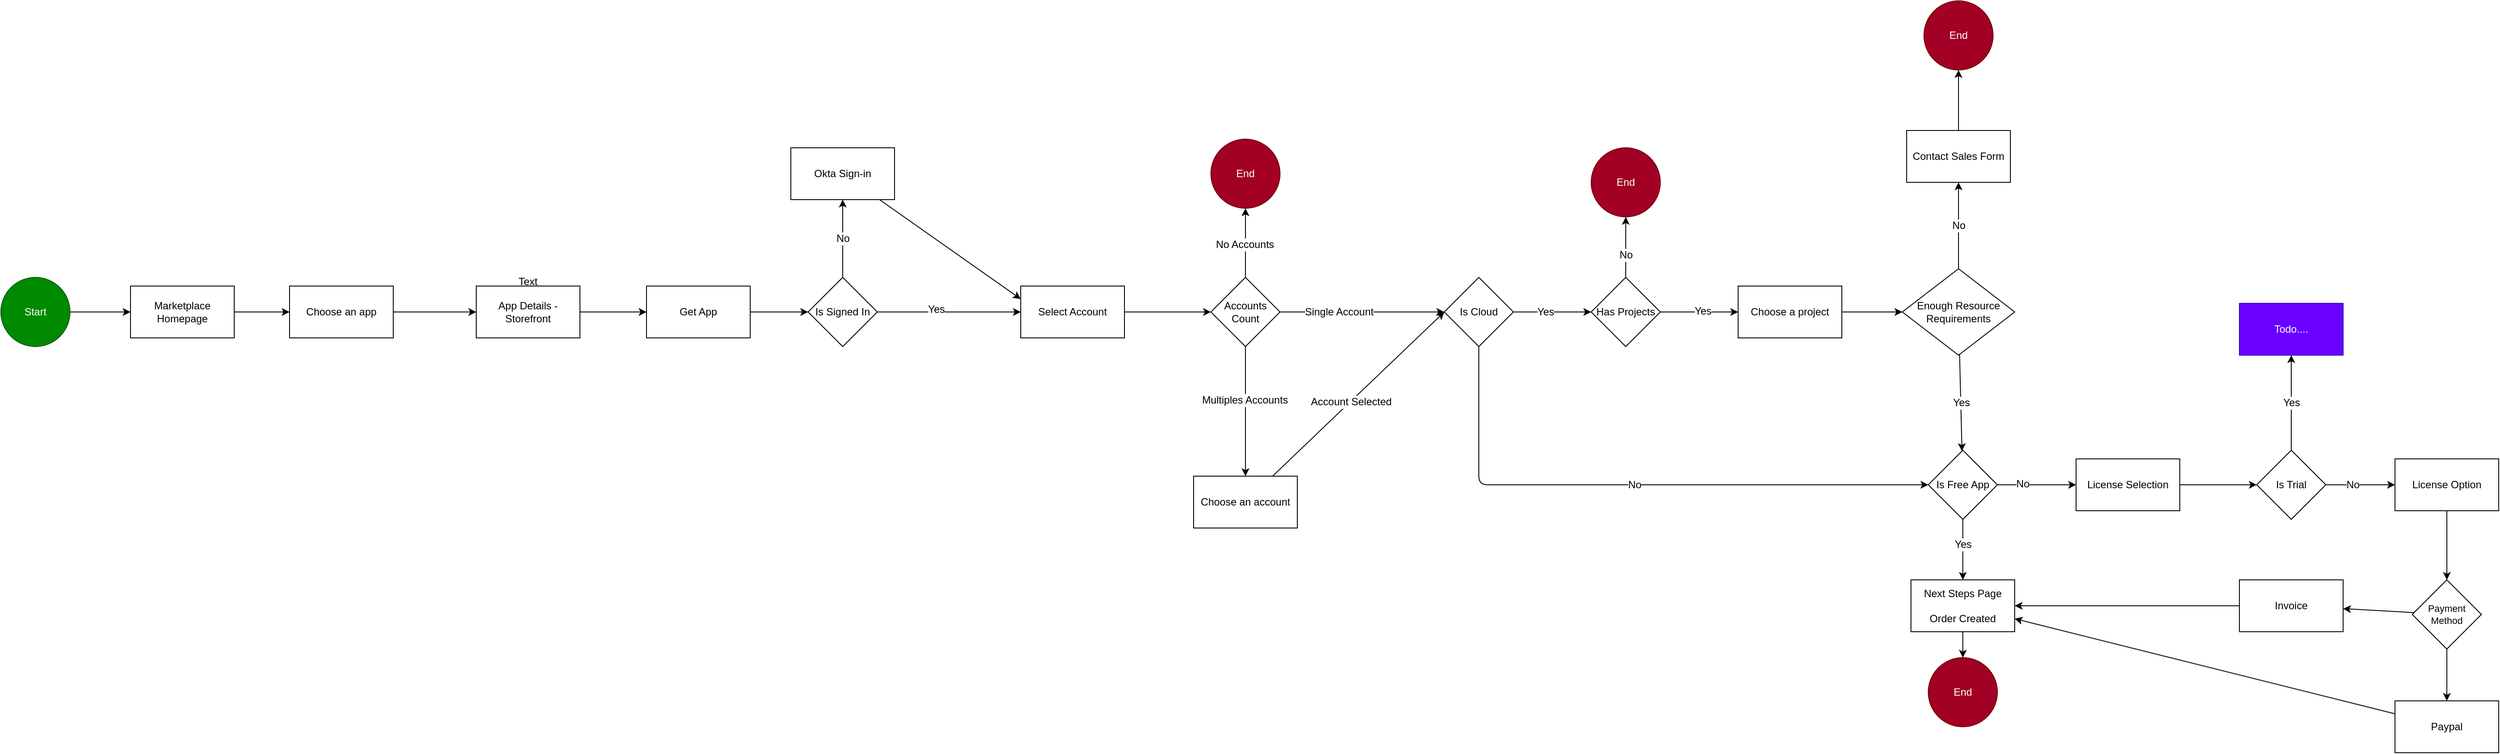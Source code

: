 <mxfile>
    <diagram id="vMPgb5gQYZj_BzsvuafU" name="Página-1">
        <mxGraphModel dx="1358" dy="1813" grid="1" gridSize="10" guides="1" tooltips="1" connect="1" arrows="1" fold="1" page="1" pageScale="1" pageWidth="827" pageHeight="1169" math="0" shadow="0">
            <root>
                <mxCell id="0"/>
                <mxCell id="1" parent="0"/>
                <mxCell id="28" style="edgeStyle=none;html=1;entryX=0;entryY=0.5;entryDx=0;entryDy=0;fontSize=12;" parent="1" source="23" target="27" edge="1">
                    <mxGeometry relative="1" as="geometry"/>
                </mxCell>
                <mxCell id="23" value="Start" style="ellipse;whiteSpace=wrap;html=1;fillColor=#008a00;fontColor=#ffffff;strokeColor=#005700;fontSize=12;" parent="1" vertex="1">
                    <mxGeometry x="80" y="230" width="80" height="80" as="geometry"/>
                </mxCell>
                <mxCell id="40" value="" style="edgeStyle=none;html=1;fontSize=12;" parent="1" source="27" target="37" edge="1">
                    <mxGeometry relative="1" as="geometry"/>
                </mxCell>
                <mxCell id="27" value="Marketplace Homepage" style="whiteSpace=wrap;html=1;fontSize=12;" parent="1" vertex="1">
                    <mxGeometry x="230" y="240" width="120" height="60" as="geometry"/>
                </mxCell>
                <mxCell id="39" value="" style="edgeStyle=none;html=1;fontSize=12;" parent="1" source="37" target="38" edge="1">
                    <mxGeometry relative="1" as="geometry"/>
                </mxCell>
                <mxCell id="37" value="Choose an app" style="whiteSpace=wrap;html=1;fontSize=12;" parent="1" vertex="1">
                    <mxGeometry x="414" y="240" width="120" height="60" as="geometry"/>
                </mxCell>
                <mxCell id="47" value="" style="edgeStyle=none;html=1;entryX=0;entryY=0.5;entryDx=0;entryDy=0;fontSize=12;" parent="1" source="38" target="41" edge="1">
                    <mxGeometry relative="1" as="geometry">
                        <mxPoint x="760" y="350" as="targetPoint"/>
                    </mxGeometry>
                </mxCell>
                <mxCell id="38" value="App Details - Storefront" style="whiteSpace=wrap;html=1;fontSize=12;" parent="1" vertex="1">
                    <mxGeometry x="630" y="240" width="120" height="60" as="geometry"/>
                </mxCell>
                <mxCell id="55" value="" style="edgeStyle=none;html=1;fontSize=12;" parent="1" source="41" target="46" edge="1">
                    <mxGeometry relative="1" as="geometry"/>
                </mxCell>
                <mxCell id="41" value="Get App" style="whiteSpace=wrap;html=1;fontSize=12;" parent="1" vertex="1">
                    <mxGeometry x="827" y="240" width="120" height="60" as="geometry"/>
                </mxCell>
                <mxCell id="49" value="No" style="edgeStyle=none;html=1;fontSize=12;" parent="1" source="46" target="48" edge="1">
                    <mxGeometry relative="1" as="geometry"/>
                </mxCell>
                <mxCell id="54" style="edgeStyle=none;html=1;exitX=1;exitY=0.5;exitDx=0;exitDy=0;entryX=0;entryY=0.5;entryDx=0;entryDy=0;fontSize=12;" parent="1" source="46" target="57" edge="1">
                    <mxGeometry relative="1" as="geometry">
                        <mxPoint x="1234" y="270" as="targetPoint"/>
                    </mxGeometry>
                </mxCell>
                <mxCell id="56" value="Yes" style="edgeLabel;html=1;align=center;verticalAlign=middle;resizable=0;points=[];fontSize=12;" parent="54" vertex="1" connectable="0">
                    <mxGeometry x="-0.189" y="3" relative="1" as="geometry">
                        <mxPoint as="offset"/>
                    </mxGeometry>
                </mxCell>
                <mxCell id="46" value="Is Signed In" style="rhombus;whiteSpace=wrap;html=1;fontSize=12;" parent="1" vertex="1">
                    <mxGeometry x="1014" y="230" width="80" height="80" as="geometry"/>
                </mxCell>
                <mxCell id="50" style="edgeStyle=none;html=1;entryX=0;entryY=0.25;entryDx=0;entryDy=0;fontSize=12;" parent="1" source="48" target="57" edge="1">
                    <mxGeometry relative="1" as="geometry">
                        <mxPoint x="1250" y="254" as="targetPoint"/>
                    </mxGeometry>
                </mxCell>
                <mxCell id="48" value="Okta Sign-in" style="whiteSpace=wrap;html=1;fontSize=12;" parent="1" vertex="1">
                    <mxGeometry x="994" y="80" width="120" height="60" as="geometry"/>
                </mxCell>
                <mxCell id="63" value="" style="edgeStyle=none;html=1;fontSize=12;" parent="1" source="57" target="62" edge="1">
                    <mxGeometry relative="1" as="geometry"/>
                </mxCell>
                <mxCell id="57" value="Select Account" style="whiteSpace=wrap;html=1;fontSize=12;" parent="1" vertex="1">
                    <mxGeometry x="1260" y="240" width="120" height="60" as="geometry"/>
                </mxCell>
                <mxCell id="65" value="" style="edgeStyle=none;html=1;fontSize=12;" parent="1" source="62" target="64" edge="1">
                    <mxGeometry relative="1" as="geometry"/>
                </mxCell>
                <mxCell id="66" value="Multiples Accounts" style="edgeLabel;html=1;align=center;verticalAlign=middle;resizable=0;points=[];fontSize=12;" parent="65" vertex="1" connectable="0">
                    <mxGeometry x="-0.178" y="-1" relative="1" as="geometry">
                        <mxPoint as="offset"/>
                    </mxGeometry>
                </mxCell>
                <mxCell id="69" value="" style="edgeStyle=none;html=1;fontSize=12;" parent="1" source="62" target="68" edge="1">
                    <mxGeometry relative="1" as="geometry"/>
                </mxCell>
                <mxCell id="70" value="No Accounts" style="edgeLabel;html=1;align=center;verticalAlign=middle;resizable=0;points=[];fontSize=12;" parent="69" vertex="1" connectable="0">
                    <mxGeometry x="-0.053" y="1" relative="1" as="geometry">
                        <mxPoint as="offset"/>
                    </mxGeometry>
                </mxCell>
                <mxCell id="72" value="" style="edgeStyle=none;html=1;entryX=0;entryY=0.5;entryDx=0;entryDy=0;fontSize=12;" parent="1" source="62" target="76" edge="1">
                    <mxGeometry relative="1" as="geometry">
                        <mxPoint x="1720" y="270" as="targetPoint"/>
                    </mxGeometry>
                </mxCell>
                <mxCell id="73" value="Single Account" style="edgeLabel;html=1;align=center;verticalAlign=middle;resizable=0;points=[];fontSize=12;" parent="72" vertex="1" connectable="0">
                    <mxGeometry x="-0.283" relative="1" as="geometry">
                        <mxPoint as="offset"/>
                    </mxGeometry>
                </mxCell>
                <mxCell id="62" value="Accounts Count" style="rhombus;whiteSpace=wrap;html=1;fontSize=12;" parent="1" vertex="1">
                    <mxGeometry x="1480" y="230" width="80" height="80" as="geometry"/>
                </mxCell>
                <mxCell id="74" style="edgeStyle=none;html=1;entryX=0;entryY=0.5;entryDx=0;entryDy=0;fontSize=12;" parent="1" source="64" target="76" edge="1">
                    <mxGeometry relative="1" as="geometry">
                        <mxPoint x="1720" y="300" as="targetPoint"/>
                    </mxGeometry>
                </mxCell>
                <mxCell id="75" value="Account Selected" style="edgeLabel;html=1;align=center;verticalAlign=middle;resizable=0;points=[];fontSize=12;" parent="74" vertex="1" connectable="0">
                    <mxGeometry x="-0.087" relative="1" as="geometry">
                        <mxPoint as="offset"/>
                    </mxGeometry>
                </mxCell>
                <mxCell id="64" value="Choose an account" style="whiteSpace=wrap;html=1;fontSize=12;" parent="1" vertex="1">
                    <mxGeometry x="1460" y="460" width="120" height="60" as="geometry"/>
                </mxCell>
                <mxCell id="68" value="End" style="ellipse;whiteSpace=wrap;html=1;fillColor=#a20025;fontColor=#ffffff;strokeColor=#6F0000;fontSize=12;" parent="1" vertex="1">
                    <mxGeometry x="1480" y="70" width="80" height="80" as="geometry"/>
                </mxCell>
                <mxCell id="78" value="" style="edgeStyle=none;html=1;fontFamily=Helvetica;fontSize=12;fontColor=default;" parent="1" target="80" edge="1">
                    <mxGeometry relative="1" as="geometry">
                        <mxPoint x="1810" y="270" as="sourcePoint"/>
                        <mxPoint x="1890" y="270" as="targetPoint"/>
                    </mxGeometry>
                </mxCell>
                <mxCell id="79" value="Yes" style="edgeLabel;html=1;align=center;verticalAlign=middle;resizable=0;points=[];fontSize=12;fontFamily=Helvetica;fontColor=default;" parent="78" vertex="1" connectable="0">
                    <mxGeometry x="-0.273" y="-2" relative="1" as="geometry">
                        <mxPoint x="17" y="-2" as="offset"/>
                    </mxGeometry>
                </mxCell>
                <mxCell id="82" value="" style="edgeStyle=none;html=1;fontFamily=Helvetica;fontSize=12;fontColor=default;exitX=0.5;exitY=0;exitDx=0;exitDy=0;" parent="1" source="80" target="81" edge="1">
                    <mxGeometry relative="1" as="geometry"/>
                </mxCell>
                <mxCell id="83" value="No" style="edgeLabel;html=1;align=center;verticalAlign=middle;resizable=0;points=[];fontSize=12;fontFamily=Helvetica;fontColor=default;" parent="82" vertex="1" connectable="0">
                    <mxGeometry x="-0.241" relative="1" as="geometry">
                        <mxPoint as="offset"/>
                    </mxGeometry>
                </mxCell>
                <mxCell id="107" value="No" style="edgeStyle=none;html=1;entryX=0;entryY=0.5;entryDx=0;entryDy=0;fontFamily=Helvetica;fontSize=12;fontColor=default;" parent="1" source="76" target="97" edge="1">
                    <mxGeometry relative="1" as="geometry">
                        <Array as="points">
                            <mxPoint x="1790" y="470"/>
                        </Array>
                    </mxGeometry>
                </mxCell>
                <mxCell id="76" value="Is Cloud" style="rhombus;whiteSpace=wrap;html=1;strokeColor=default;fontFamily=Helvetica;fontSize=12;fontColor=default;fillColor=default;" parent="1" vertex="1">
                    <mxGeometry x="1750" y="230" width="80" height="80" as="geometry"/>
                </mxCell>
                <mxCell id="85" value="" style="edgeStyle=none;html=1;fontFamily=Helvetica;fontSize=12;fontColor=default;entryX=0;entryY=0.5;entryDx=0;entryDy=0;" parent="1" source="80" target="87" edge="1">
                    <mxGeometry relative="1" as="geometry">
                        <mxPoint x="2050" y="270" as="targetPoint"/>
                    </mxGeometry>
                </mxCell>
                <mxCell id="86" value="Yes" style="edgeLabel;html=1;align=center;verticalAlign=middle;resizable=0;points=[];fontSize=12;fontFamily=Helvetica;fontColor=default;" parent="85" vertex="1" connectable="0">
                    <mxGeometry x="0.091" y="1" relative="1" as="geometry">
                        <mxPoint as="offset"/>
                    </mxGeometry>
                </mxCell>
                <mxCell id="80" value="Has Projects" style="rhombus;whiteSpace=wrap;html=1;strokeColor=default;fontFamily=Helvetica;fontSize=12;fontColor=default;fillColor=default;" parent="1" vertex="1">
                    <mxGeometry x="1920" y="230" width="80" height="80" as="geometry"/>
                </mxCell>
                <mxCell id="81" value="End" style="ellipse;whiteSpace=wrap;html=1;fillColor=#a20025;fontColor=#ffffff;strokeColor=#6F0000;fontSize=12;" parent="1" vertex="1">
                    <mxGeometry x="1920" y="80" width="80" height="80" as="geometry"/>
                </mxCell>
                <mxCell id="89" value="" style="edgeStyle=none;html=1;fontFamily=Helvetica;fontSize=12;fontColor=default;" parent="1" source="87" target="88" edge="1">
                    <mxGeometry relative="1" as="geometry"/>
                </mxCell>
                <mxCell id="87" value="Choose a project" style="whiteSpace=wrap;html=1;strokeColor=default;fontFamily=Helvetica;fontSize=12;fontColor=default;fillColor=default;" parent="1" vertex="1">
                    <mxGeometry x="2090" y="240" width="120" height="60" as="geometry"/>
                </mxCell>
                <mxCell id="91" value="No" style="edgeStyle=none;html=1;fontFamily=Helvetica;fontSize=12;fontColor=default;" parent="1" source="88" target="90" edge="1">
                    <mxGeometry relative="1" as="geometry"/>
                </mxCell>
                <mxCell id="95" value="Yes" style="edgeStyle=none;html=1;fontFamily=Helvetica;fontSize=12;fontColor=default;" parent="1" source="88" target="97" edge="1">
                    <mxGeometry relative="1" as="geometry">
                        <mxPoint x="2495" y="270" as="targetPoint"/>
                    </mxGeometry>
                </mxCell>
                <mxCell id="88" value="&lt;font style=&quot;font-size: 12px;&quot;&gt;Enough Resource Requirements&lt;/font&gt;" style="rhombus;whiteSpace=wrap;html=1;fontSize=12;" parent="1" vertex="1">
                    <mxGeometry x="2280" y="220" width="130" height="100" as="geometry"/>
                </mxCell>
                <mxCell id="93" value="" style="edgeStyle=none;html=1;fontFamily=Helvetica;fontSize=12;fontColor=default;" parent="1" source="90" target="92" edge="1">
                    <mxGeometry relative="1" as="geometry"/>
                </mxCell>
                <mxCell id="90" value="Contact Sales Form" style="whiteSpace=wrap;html=1;fontSize=12;" parent="1" vertex="1">
                    <mxGeometry x="2285" y="60" width="120" height="60" as="geometry"/>
                </mxCell>
                <mxCell id="92" value="End" style="ellipse;whiteSpace=wrap;html=1;fillColor=#a20025;fontColor=#ffffff;strokeColor=#6F0000;fontSize=12;" parent="1" vertex="1">
                    <mxGeometry x="2305" y="-90" width="80" height="80" as="geometry"/>
                </mxCell>
                <mxCell id="99" value="" style="edgeStyle=none;html=1;fontFamily=Helvetica;fontSize=12;fontColor=default;entryX=0.5;entryY=0;entryDx=0;entryDy=0;" parent="1" source="97" target="101" edge="1">
                    <mxGeometry relative="1" as="geometry">
                        <mxPoint x="2640" y="270" as="targetPoint"/>
                    </mxGeometry>
                </mxCell>
                <mxCell id="103" value="Yes" style="edgeLabel;html=1;align=center;verticalAlign=middle;resizable=0;points=[];fontSize=12;fontFamily=Helvetica;fontColor=default;" parent="99" vertex="1" connectable="0">
                    <mxGeometry x="-0.169" relative="1" as="geometry">
                        <mxPoint as="offset"/>
                    </mxGeometry>
                </mxCell>
                <mxCell id="109" value="" style="edgeStyle=none;html=1;fontFamily=Helvetica;fontSize=12;fontColor=default;" parent="1" source="97" target="108" edge="1">
                    <mxGeometry relative="1" as="geometry"/>
                </mxCell>
                <mxCell id="110" value="No" style="edgeLabel;html=1;align=center;verticalAlign=middle;resizable=0;points=[];fontSize=12;fontFamily=Helvetica;fontColor=default;" parent="109" vertex="1" connectable="0">
                    <mxGeometry x="-0.379" y="1" relative="1" as="geometry">
                        <mxPoint as="offset"/>
                    </mxGeometry>
                </mxCell>
                <mxCell id="97" value="Is Free App" style="rhombus;whiteSpace=wrap;html=1;strokeColor=default;fontFamily=Helvetica;fontSize=12;fontColor=default;fillColor=default;" parent="1" vertex="1">
                    <mxGeometry x="2310" y="430" width="80" height="80" as="geometry"/>
                </mxCell>
                <mxCell id="100" value="End" style="ellipse;whiteSpace=wrap;html=1;strokeColor=#6F0000;fontFamily=Helvetica;fontSize=12;fontColor=#ffffff;fillColor=#a20025;" parent="1" vertex="1">
                    <mxGeometry x="2310" y="670" width="80" height="80" as="geometry"/>
                </mxCell>
                <mxCell id="102" value="" style="edgeStyle=none;html=1;fontFamily=Helvetica;fontSize=12;fontColor=default;" parent="1" source="101" target="100" edge="1">
                    <mxGeometry relative="1" as="geometry"/>
                </mxCell>
                <mxCell id="101" value="Next Steps Page&lt;br style=&quot;font-size: 12px;&quot;&gt;&lt;br style=&quot;font-size: 12px;&quot;&gt;Order Created" style="whiteSpace=wrap;html=1;strokeColor=default;fontFamily=Helvetica;fontSize=12;fontColor=default;fillColor=default;" parent="1" vertex="1">
                    <mxGeometry x="2290" y="580" width="120" height="60" as="geometry"/>
                </mxCell>
                <mxCell id="112" value="" style="edgeStyle=none;html=1;fontFamily=Helvetica;fontSize=12;fontColor=default;" parent="1" source="108" target="111" edge="1">
                    <mxGeometry relative="1" as="geometry"/>
                </mxCell>
                <mxCell id="108" value="License Selection" style="whiteSpace=wrap;html=1;fontSize=12;" parent="1" vertex="1">
                    <mxGeometry x="2481" y="440" width="120" height="60" as="geometry"/>
                </mxCell>
                <mxCell id="114" value="Yes" style="edgeStyle=none;html=1;fontFamily=Helvetica;fontSize=12;fontColor=default;" parent="1" source="111" target="113" edge="1">
                    <mxGeometry relative="1" as="geometry"/>
                </mxCell>
                <mxCell id="116" value="" style="edgeStyle=none;html=1;fontFamily=Helvetica;fontSize=12;fontColor=default;" parent="1" source="111" target="115" edge="1">
                    <mxGeometry relative="1" as="geometry"/>
                </mxCell>
                <mxCell id="117" value="No" style="edgeLabel;html=1;align=center;verticalAlign=middle;resizable=0;points=[];fontSize=12;fontFamily=Helvetica;fontColor=default;" parent="116" vertex="1" connectable="0">
                    <mxGeometry x="-0.219" relative="1" as="geometry">
                        <mxPoint as="offset"/>
                    </mxGeometry>
                </mxCell>
                <mxCell id="111" value="Is Trial" style="rhombus;whiteSpace=wrap;html=1;fontSize=12;" parent="1" vertex="1">
                    <mxGeometry x="2690" y="430" width="80" height="80" as="geometry"/>
                </mxCell>
                <mxCell id="113" value="Todo...." style="whiteSpace=wrap;html=1;fontSize=12;strokeColor=#3700CC;fontFamily=Helvetica;fontColor=#ffffff;fillColor=#6a00ff;" parent="1" vertex="1">
                    <mxGeometry x="2670" y="260" width="120" height="60" as="geometry"/>
                </mxCell>
                <mxCell id="119" value="" style="edgeStyle=none;html=1;fontFamily=Helvetica;fontSize=12;fontColor=default;entryX=0.5;entryY=0;entryDx=0;entryDy=0;" parent="1" source="115" target="120" edge="1">
                    <mxGeometry relative="1" as="geometry">
                        <mxPoint x="3050" y="470" as="targetPoint"/>
                    </mxGeometry>
                </mxCell>
                <mxCell id="115" value="License Option" style="whiteSpace=wrap;html=1;fontSize=12;" parent="1" vertex="1">
                    <mxGeometry x="2850" y="440" width="120" height="60" as="geometry"/>
                </mxCell>
                <mxCell id="122" value="" style="edgeStyle=none;html=1;fontFamily=Helvetica;fontSize=12;fontColor=default;" parent="1" source="120" target="121" edge="1">
                    <mxGeometry relative="1" as="geometry"/>
                </mxCell>
                <mxCell id="124" value="" style="edgeStyle=none;html=1;fontFamily=Helvetica;fontSize=12;fontColor=default;" parent="1" source="120" target="123" edge="1">
                    <mxGeometry relative="1" as="geometry"/>
                </mxCell>
                <mxCell id="120" value="Payment Method" style="rhombus;whiteSpace=wrap;html=1;strokeColor=default;fontFamily=Helvetica;fontSize=11;fontColor=default;fillColor=default;" parent="1" vertex="1">
                    <mxGeometry x="2870" y="580" width="80" height="80" as="geometry"/>
                </mxCell>
                <mxCell id="127" style="edgeStyle=none;html=1;fontFamily=Helvetica;fontSize=12;fontColor=default;" parent="1" source="121" target="101" edge="1">
                    <mxGeometry relative="1" as="geometry"/>
                </mxCell>
                <mxCell id="121" value="Invoice" style="whiteSpace=wrap;html=1;" parent="1" vertex="1">
                    <mxGeometry x="2670" y="580" width="120" height="60" as="geometry"/>
                </mxCell>
                <mxCell id="126" style="edgeStyle=none;html=1;fontFamily=Helvetica;fontSize=12;fontColor=default;" parent="1" source="123" target="101" edge="1">
                    <mxGeometry relative="1" as="geometry">
                        <mxPoint x="2660" y="720" as="targetPoint"/>
                    </mxGeometry>
                </mxCell>
                <mxCell id="123" value="Paypal" style="whiteSpace=wrap;html=1;" parent="1" vertex="1">
                    <mxGeometry x="2850" y="720" width="120" height="60" as="geometry"/>
                </mxCell>
                <mxCell id="128" value="Text" style="text;strokeColor=none;align=center;fillColor=none;html=1;verticalAlign=middle;whiteSpace=wrap;rounded=0;" vertex="1" parent="1">
                    <mxGeometry x="660" y="220" width="60" height="30" as="geometry"/>
                </mxCell>
            </root>
        </mxGraphModel>
    </diagram>
</mxfile>